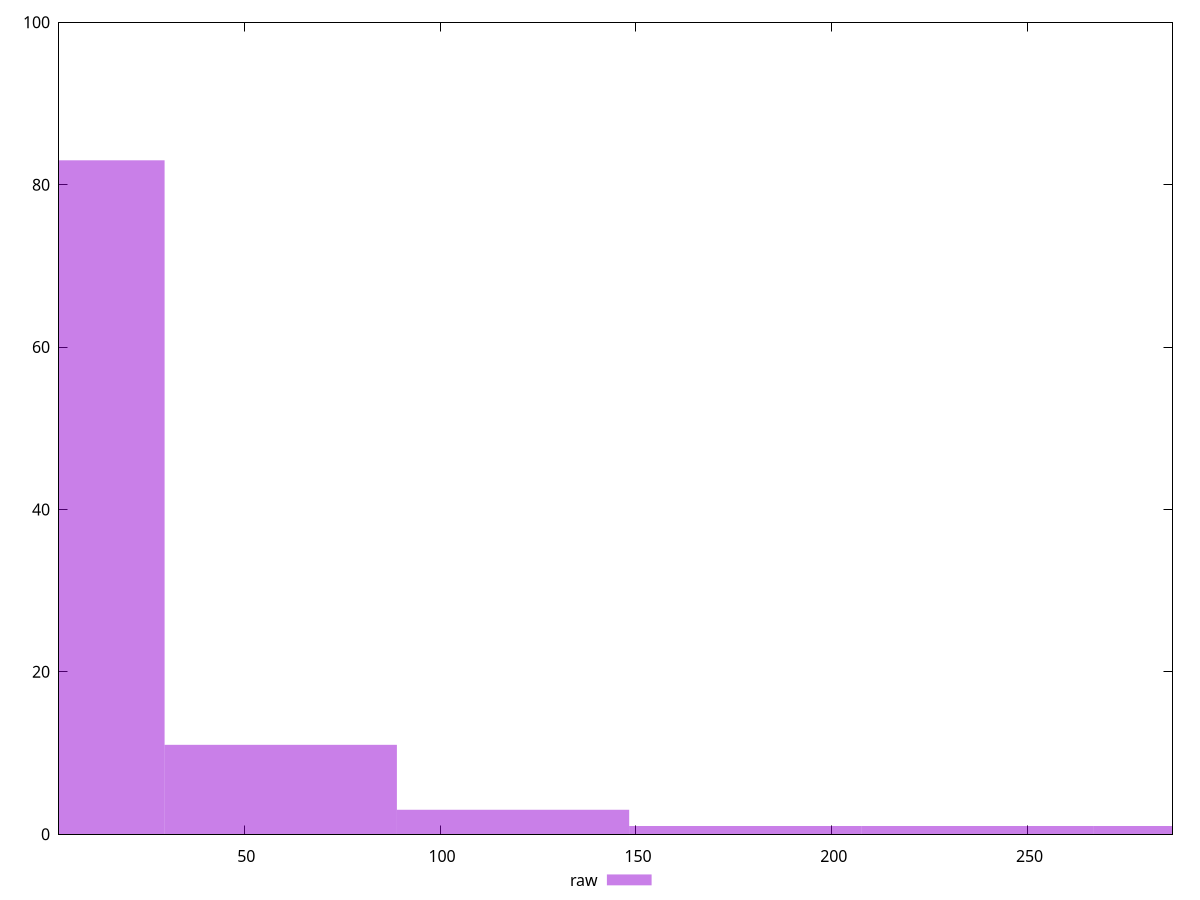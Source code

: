 reset

$raw <<EOF
177.9343943664959 1
0 83
59.31146478883196 11
237.24585915532785 1
118.62292957766392 3
296.5573239441598 1
EOF

set key outside below
set boxwidth 59.31146478883196
set xrange [2.697:286.995]
set yrange [0:100]
set trange [0:100]
set style fill transparent solid 0.5 noborder
set terminal svg size 640, 490 enhanced background rgb 'white'
set output "report_00015_2021-02-09T16-11-33.973Z/server-response-time/samples/pages+cached+noadtech/raw/histogram.svg"

plot $raw title "raw" with boxes

reset
